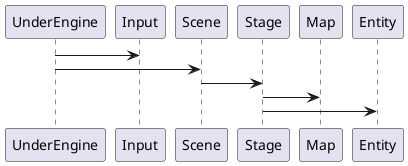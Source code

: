 @startuml UnderEngine

UnderEngine -> Input
UnderEngine -> Scene

Scene -> Stage

Stage -> Map
Stage -> Entity

@enduml